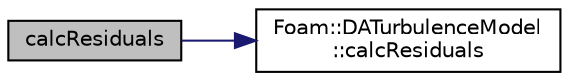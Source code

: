 digraph "calcResiduals"
{
  bgcolor="transparent";
  edge [fontname="Helvetica",fontsize="10",labelfontname="Helvetica",labelfontsize="10"];
  node [fontname="Helvetica",fontsize="10",shape=record];
  rankdir="LR";
  Node25 [label="calcResiduals",height=0.2,width=0.4,color="black", fillcolor="grey75", style="filled", fontcolor="black"];
  Node25 -> Node26 [color="midnightblue",fontsize="10",style="solid",fontname="Helvetica"];
  Node26 [label="Foam::DATurbulenceModel\l::calcResiduals",height=0.2,width=0.4,color="black",URL="$classFoam_1_1DATurbulenceModel.html#a5f3483c6db30769568050588ede0ca87",tooltip="compute the turbulence residuals "];
}
